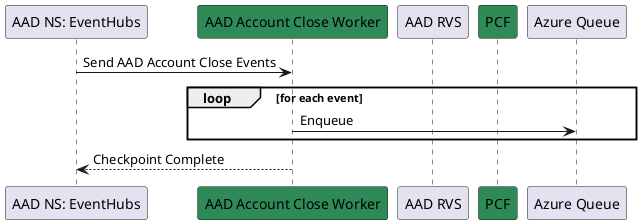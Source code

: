 @startuml AAD Account Close Worker Sequence

participant "AAD NS: EventHubs"
participant "AAD Account Close Worker" #SeaGreen
participant "AAD RVS"
participant PCF #SeaGreen

"AAD NS: EventHubs" -> "AAD Account Close Worker" : Send AAD Account Close Events

loop for each event
    "AAD Account Close Worker" -> "Azure Queue" : Enqueue
end

    "AAD Account Close Worker" --> "AAD NS: EventHubs" : Checkpoint Complete


@enduml
